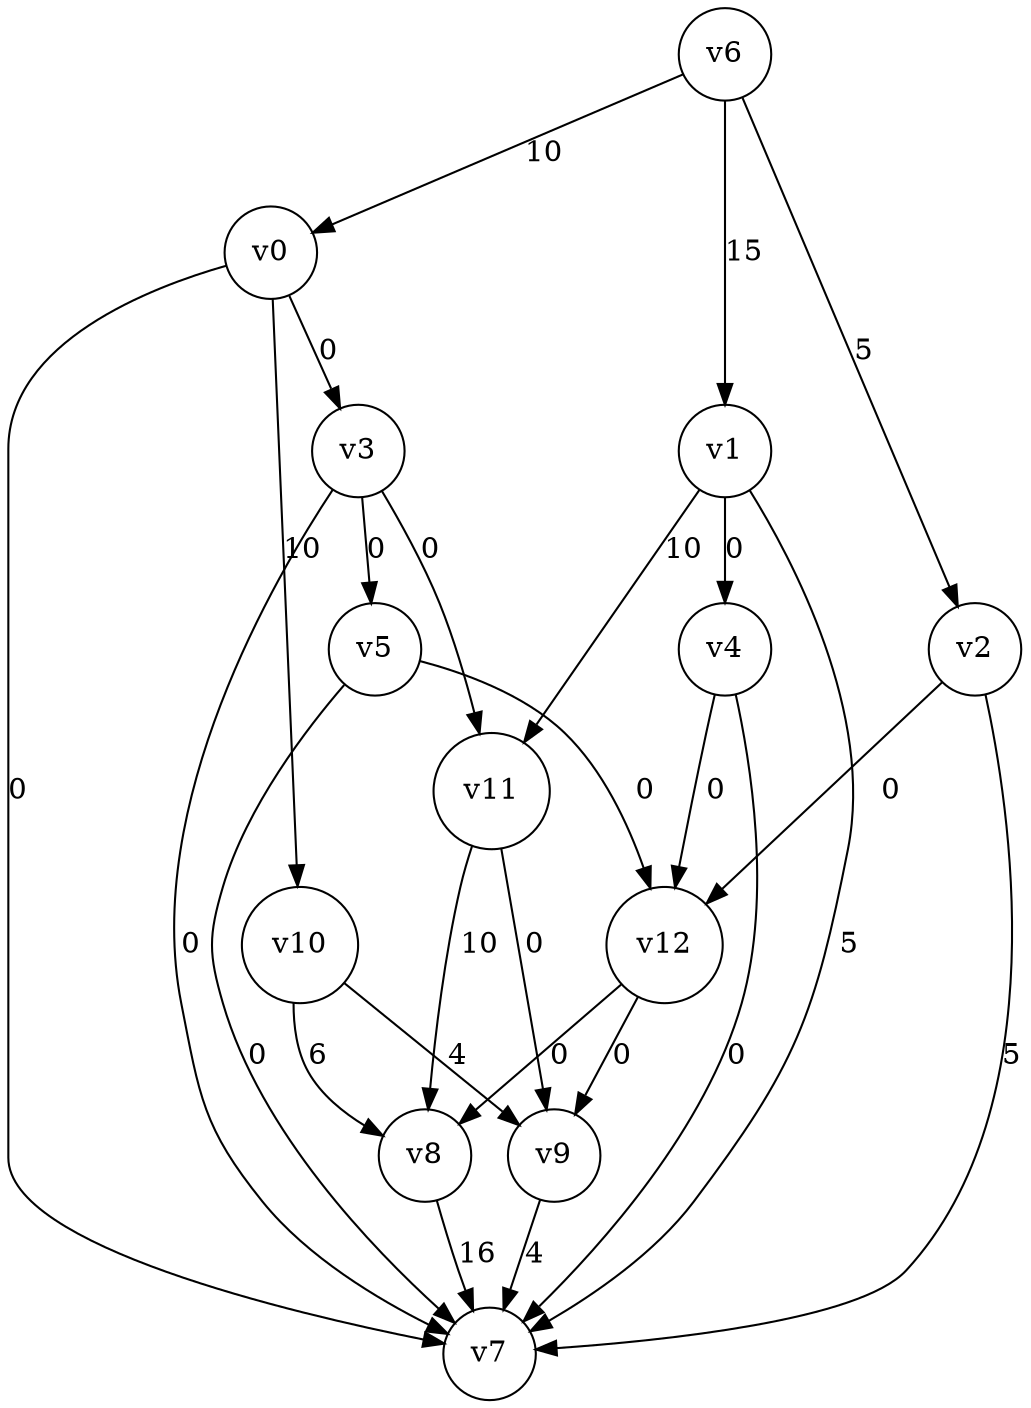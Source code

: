 digraph
{
	node [shape=circle, label="v0"] 0;
	node [shape=circle, label="v1"] 1;
	node [shape=circle, label="v2"] 2;
	node [shape=circle, label="v3"] 3;
	node [shape=circle, label="v4"] 4;
	node [shape=circle, label="v5"] 5;
	node [shape=circle, label="v6"] 6;
	node [shape=circle, label="v7"] 7;
	node [shape=circle, label="v8"] 8;
	node [shape=circle, label="v9"] 9;
	node [shape=circle, label="v10"] 10;
	node [shape=circle, label="v11"] 11;
	node [shape=circle, label="v12"] 12;
	0 -> 3 [label="0"]
	0 -> 7 [label="0"]
	0 -> 10 [label="10"]
	1 -> 4 [label="0"]
	1 -> 7 [label="5"]
	1 -> 11 [label="10"]
	2 -> 7 [label="5"]
	2 -> 12 [label="0"]
	3 -> 5 [label="0"]
	3 -> 7 [label="0"]
	3 -> 11 [label="0"]
	4 -> 7 [label="0"]
	4 -> 12 [label="0"]
	5 -> 7 [label="0"]
	5 -> 12 [label="0"]
	6 -> 0 [label="10"]
	6 -> 1 [label="15"]
	6 -> 2 [label="5"]
	8 -> 7 [label="16"]
	9 -> 7 [label="4"]
	10 -> 8 [label="6"]
	10 -> 9 [label="4"]
	11 -> 8 [label="10"]
	11 -> 9 [label="0"]
	12 -> 8 [label="0"]
	12 -> 9 [label="0"]
}
